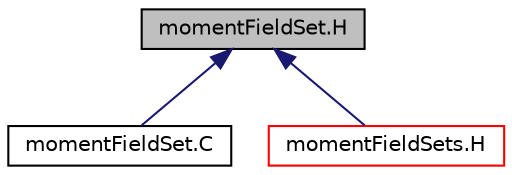 digraph "momentFieldSet.H"
{
  bgcolor="transparent";
  edge [fontname="Helvetica",fontsize="10",labelfontname="Helvetica",labelfontsize="10"];
  node [fontname="Helvetica",fontsize="10",shape=record];
  Node7 [label="momentFieldSet.H",height=0.2,width=0.4,color="black", fillcolor="grey75", style="filled", fontcolor="black"];
  Node7 -> Node8 [dir="back",color="midnightblue",fontsize="10",style="solid",fontname="Helvetica"];
  Node8 [label="momentFieldSet.C",height=0.2,width=0.4,color="black",URL="$a00311.html"];
  Node7 -> Node9 [dir="back",color="midnightblue",fontsize="10",style="solid",fontname="Helvetica"];
  Node9 [label="momentFieldSets.H",height=0.2,width=0.4,color="red",URL="$a00320.html"];
}
